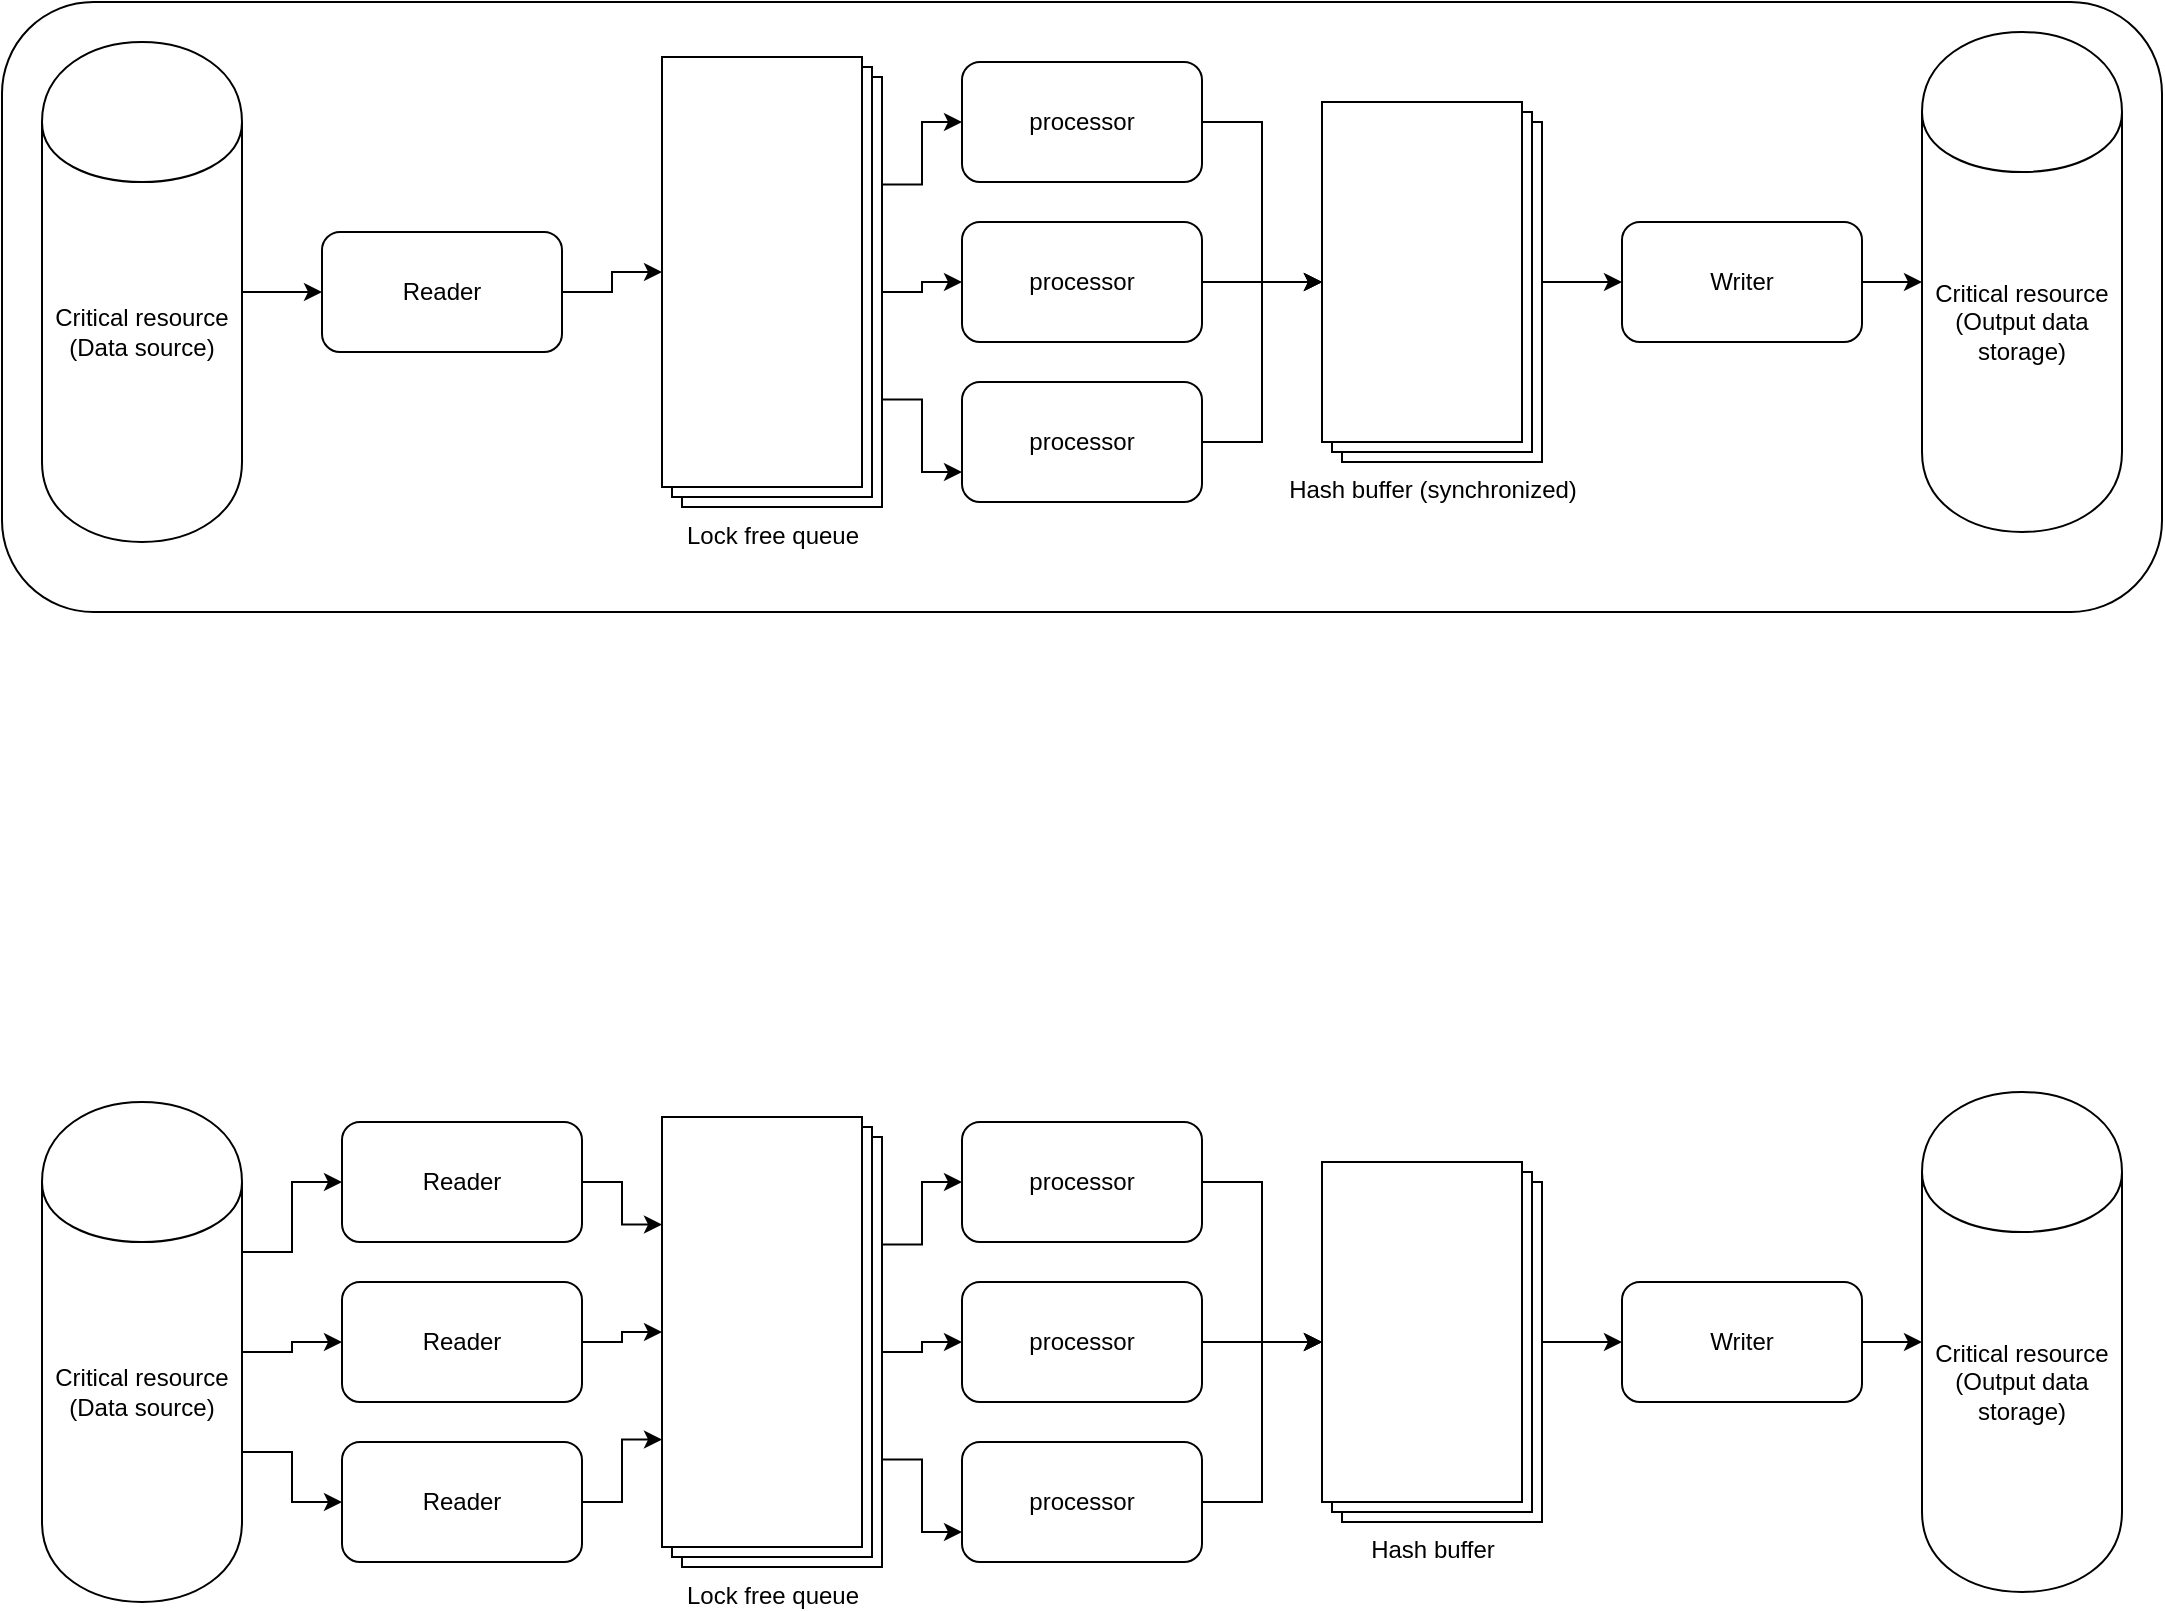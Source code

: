 <mxfile version="12.1.3" pages="1"><diagram id="s7hbl0NEhfTRc5VvQCko" name="Page-1"><mxGraphModel dx="1976" dy="911" grid="1" gridSize="10" guides="1" tooltips="1" connect="1" arrows="1" fold="1" page="1" pageScale="1" pageWidth="1169" pageHeight="827" math="0" shadow="0"><root><mxCell id="0"/><mxCell id="1" parent="0"/><mxCell id="x4zVzCck4l4xkIHYEWyn-80" value="" style="rounded=1;whiteSpace=wrap;html=1;" vertex="1" parent="1"><mxGeometry x="20" y="25" width="1080" height="305" as="geometry"/></mxCell><mxCell id="x4zVzCck4l4xkIHYEWyn-25" value="" style="edgeStyle=orthogonalEdgeStyle;rounded=0;orthogonalLoop=1;jettySize=auto;html=1;" edge="1" parent="1" source="x4zVzCck4l4xkIHYEWyn-1" target="x4zVzCck4l4xkIHYEWyn-20"><mxGeometry relative="1" as="geometry"/></mxCell><mxCell id="x4zVzCck4l4xkIHYEWyn-1" value="&lt;span style=&quot;white-space: normal&quot;&gt;Critical resource (Data source)&lt;/span&gt;" style="shape=cylinder;whiteSpace=wrap;html=1;boundedLbl=1;backgroundOutline=1;labelPosition=center;verticalLabelPosition=middle;align=center;verticalAlign=middle;" vertex="1" parent="1"><mxGeometry x="40" y="45" width="100" height="250" as="geometry"/></mxCell><mxCell id="x4zVzCck4l4xkIHYEWyn-9" value="Critical resource (Output data storage)" style="shape=cylinder;whiteSpace=wrap;html=1;boundedLbl=1;backgroundOutline=1;" vertex="1" parent="1"><mxGeometry x="980" y="40" width="100" height="250" as="geometry"/></mxCell><mxCell id="x4zVzCck4l4xkIHYEWyn-46" style="edgeStyle=orthogonalEdgeStyle;rounded=0;orthogonalLoop=1;jettySize=auto;html=1;exitX=1;exitY=0.5;exitDx=0;exitDy=0;entryX=0;entryY=0;entryDx=0;entryDy=107.5;entryPerimeter=0;" edge="1" parent="1" source="x4zVzCck4l4xkIHYEWyn-20" target="x4zVzCck4l4xkIHYEWyn-44"><mxGeometry relative="1" as="geometry"/></mxCell><mxCell id="x4zVzCck4l4xkIHYEWyn-20" value="&lt;span style=&quot;white-space: normal&quot;&gt;Reader&lt;/span&gt;" style="rounded=1;whiteSpace=wrap;html=1;" vertex="1" parent="1"><mxGeometry x="180" y="140" width="120" height="60" as="geometry"/></mxCell><mxCell id="x4zVzCck4l4xkIHYEWyn-43" value="" style="edgeStyle=orthogonalEdgeStyle;rounded=0;orthogonalLoop=1;jettySize=auto;html=1;" edge="1" parent="1" source="x4zVzCck4l4xkIHYEWyn-22" target="x4zVzCck4l4xkIHYEWyn-9"><mxGeometry relative="1" as="geometry"/></mxCell><mxCell id="x4zVzCck4l4xkIHYEWyn-22" value="Writer" style="rounded=1;whiteSpace=wrap;html=1;" vertex="1" parent="1"><mxGeometry x="830" y="135" width="120" height="60" as="geometry"/></mxCell><mxCell id="x4zVzCck4l4xkIHYEWyn-42" value="" style="edgeStyle=orthogonalEdgeStyle;rounded=0;orthogonalLoop=1;jettySize=auto;html=1;" edge="1" parent="1" source="x4zVzCck4l4xkIHYEWyn-31" target="x4zVzCck4l4xkIHYEWyn-22"><mxGeometry relative="1" as="geometry"/></mxCell><mxCell id="x4zVzCck4l4xkIHYEWyn-31" value="Hash buffer (synchronized)" style="verticalLabelPosition=bottom;verticalAlign=top;html=1;shape=mxgraph.basic.layered_rect;dx=10;outlineConnect=0;" vertex="1" parent="1"><mxGeometry x="680" y="75" width="110" height="180" as="geometry"/></mxCell><mxCell id="x4zVzCck4l4xkIHYEWyn-38" value="" style="edgeStyle=orthogonalEdgeStyle;rounded=0;orthogonalLoop=1;jettySize=auto;html=1;" edge="1" parent="1" source="x4zVzCck4l4xkIHYEWyn-32" target="x4zVzCck4l4xkIHYEWyn-31"><mxGeometry relative="1" as="geometry"/></mxCell><mxCell id="x4zVzCck4l4xkIHYEWyn-32" value="processor" style="rounded=1;whiteSpace=wrap;html=1;" vertex="1" parent="1"><mxGeometry x="500" y="55" width="120" height="60" as="geometry"/></mxCell><mxCell id="x4zVzCck4l4xkIHYEWyn-39" value="" style="edgeStyle=orthogonalEdgeStyle;rounded=0;orthogonalLoop=1;jettySize=auto;html=1;" edge="1" parent="1" source="x4zVzCck4l4xkIHYEWyn-33" target="x4zVzCck4l4xkIHYEWyn-31"><mxGeometry relative="1" as="geometry"/></mxCell><mxCell id="x4zVzCck4l4xkIHYEWyn-33" value="processor" style="rounded=1;whiteSpace=wrap;html=1;" vertex="1" parent="1"><mxGeometry x="500" y="135" width="120" height="60" as="geometry"/></mxCell><mxCell id="x4zVzCck4l4xkIHYEWyn-40" value="" style="edgeStyle=orthogonalEdgeStyle;rounded=0;orthogonalLoop=1;jettySize=auto;html=1;" edge="1" parent="1" source="x4zVzCck4l4xkIHYEWyn-34" target="x4zVzCck4l4xkIHYEWyn-31"><mxGeometry relative="1" as="geometry"/></mxCell><mxCell id="x4zVzCck4l4xkIHYEWyn-34" value="processor" style="rounded=1;whiteSpace=wrap;html=1;" vertex="1" parent="1"><mxGeometry x="500" y="215" width="120" height="60" as="geometry"/></mxCell><mxCell id="x4zVzCck4l4xkIHYEWyn-48" style="edgeStyle=orthogonalEdgeStyle;rounded=0;orthogonalLoop=1;jettySize=auto;html=1;exitX=0;exitY=0;exitDx=110;exitDy=63.75;exitPerimeter=0;entryX=0;entryY=0.5;entryDx=0;entryDy=0;" edge="1" parent="1" source="x4zVzCck4l4xkIHYEWyn-44" target="x4zVzCck4l4xkIHYEWyn-32"><mxGeometry relative="1" as="geometry"/></mxCell><mxCell id="x4zVzCck4l4xkIHYEWyn-49" style="edgeStyle=orthogonalEdgeStyle;rounded=0;orthogonalLoop=1;jettySize=auto;html=1;exitX=0;exitY=0;exitDx=110;exitDy=117.5;exitPerimeter=0;entryX=0;entryY=0.5;entryDx=0;entryDy=0;" edge="1" parent="1" source="x4zVzCck4l4xkIHYEWyn-44" target="x4zVzCck4l4xkIHYEWyn-33"><mxGeometry relative="1" as="geometry"/></mxCell><mxCell id="x4zVzCck4l4xkIHYEWyn-50" style="edgeStyle=orthogonalEdgeStyle;rounded=0;orthogonalLoop=1;jettySize=auto;html=1;exitX=0;exitY=0;exitDx=110;exitDy=171.25;exitPerimeter=0;entryX=0;entryY=0.75;entryDx=0;entryDy=0;" edge="1" parent="1" source="x4zVzCck4l4xkIHYEWyn-44" target="x4zVzCck4l4xkIHYEWyn-34"><mxGeometry relative="1" as="geometry"/></mxCell><mxCell id="x4zVzCck4l4xkIHYEWyn-44" value="Lock free queue" style="verticalLabelPosition=bottom;verticalAlign=top;html=1;shape=mxgraph.basic.layered_rect;dx=10;outlineConnect=0;" vertex="1" parent="1"><mxGeometry x="350" y="52.5" width="110" height="225" as="geometry"/></mxCell><mxCell id="x4zVzCck4l4xkIHYEWyn-51" value="" style="edgeStyle=orthogonalEdgeStyle;rounded=0;orthogonalLoop=1;jettySize=auto;html=1;" edge="1" parent="1" source="x4zVzCck4l4xkIHYEWyn-54" target="x4zVzCck4l4xkIHYEWyn-59"><mxGeometry relative="1" as="geometry"/></mxCell><mxCell id="x4zVzCck4l4xkIHYEWyn-52" style="edgeStyle=orthogonalEdgeStyle;rounded=0;orthogonalLoop=1;jettySize=auto;html=1;exitX=1;exitY=0.3;exitDx=0;exitDy=0;entryX=0;entryY=0.5;entryDx=0;entryDy=0;" edge="1" parent="1" source="x4zVzCck4l4xkIHYEWyn-54" target="x4zVzCck4l4xkIHYEWyn-57"><mxGeometry relative="1" as="geometry"/></mxCell><mxCell id="x4zVzCck4l4xkIHYEWyn-53" style="edgeStyle=orthogonalEdgeStyle;rounded=0;orthogonalLoop=1;jettySize=auto;html=1;exitX=1;exitY=0.7;exitDx=0;exitDy=0;entryX=0;entryY=0.5;entryDx=0;entryDy=0;" edge="1" parent="1" source="x4zVzCck4l4xkIHYEWyn-54" target="x4zVzCck4l4xkIHYEWyn-61"><mxGeometry relative="1" as="geometry"/></mxCell><mxCell id="x4zVzCck4l4xkIHYEWyn-54" value="&lt;span style=&quot;white-space: normal&quot;&gt;Critical resource (Data source)&lt;/span&gt;" style="shape=cylinder;whiteSpace=wrap;html=1;boundedLbl=1;backgroundOutline=1;labelPosition=center;verticalLabelPosition=middle;align=center;verticalAlign=middle;" vertex="1" parent="1"><mxGeometry x="40" y="575" width="100" height="250" as="geometry"/></mxCell><mxCell id="x4zVzCck4l4xkIHYEWyn-55" value="Critical resource (Output data storage)" style="shape=cylinder;whiteSpace=wrap;html=1;boundedLbl=1;backgroundOutline=1;" vertex="1" parent="1"><mxGeometry x="980" y="570" width="100" height="250" as="geometry"/></mxCell><mxCell id="x4zVzCck4l4xkIHYEWyn-56" value="" style="edgeStyle=orthogonalEdgeStyle;rounded=0;orthogonalLoop=1;jettySize=auto;html=1;entryX=0;entryY=0;entryDx=0;entryDy=53.75;entryPerimeter=0;" edge="1" parent="1" source="x4zVzCck4l4xkIHYEWyn-57" target="x4zVzCck4l4xkIHYEWyn-75"><mxGeometry relative="1" as="geometry"/></mxCell><mxCell id="x4zVzCck4l4xkIHYEWyn-57" value="Reader" style="rounded=1;whiteSpace=wrap;html=1;" vertex="1" parent="1"><mxGeometry x="190" y="585" width="120" height="60" as="geometry"/></mxCell><mxCell id="x4zVzCck4l4xkIHYEWyn-58" style="edgeStyle=orthogonalEdgeStyle;rounded=0;orthogonalLoop=1;jettySize=auto;html=1;exitX=1;exitY=0.5;exitDx=0;exitDy=0;entryX=0;entryY=0;entryDx=0;entryDy=107.5;entryPerimeter=0;" edge="1" parent="1" source="x4zVzCck4l4xkIHYEWyn-59" target="x4zVzCck4l4xkIHYEWyn-75"><mxGeometry relative="1" as="geometry"/></mxCell><mxCell id="x4zVzCck4l4xkIHYEWyn-59" value="&lt;span style=&quot;white-space: normal&quot;&gt;Reader&lt;/span&gt;" style="rounded=1;whiteSpace=wrap;html=1;" vertex="1" parent="1"><mxGeometry x="190" y="665" width="120" height="60" as="geometry"/></mxCell><mxCell id="x4zVzCck4l4xkIHYEWyn-60" style="edgeStyle=orthogonalEdgeStyle;rounded=0;orthogonalLoop=1;jettySize=auto;html=1;exitX=1;exitY=0.5;exitDx=0;exitDy=0;entryX=0;entryY=0;entryDx=0;entryDy=161.25;entryPerimeter=0;" edge="1" parent="1" source="x4zVzCck4l4xkIHYEWyn-61" target="x4zVzCck4l4xkIHYEWyn-75"><mxGeometry relative="1" as="geometry"/></mxCell><mxCell id="x4zVzCck4l4xkIHYEWyn-61" value="&lt;span style=&quot;white-space: normal&quot;&gt;Reader&lt;/span&gt;" style="rounded=1;whiteSpace=wrap;html=1;" vertex="1" parent="1"><mxGeometry x="190" y="745" width="120" height="60" as="geometry"/></mxCell><mxCell id="x4zVzCck4l4xkIHYEWyn-62" value="" style="edgeStyle=orthogonalEdgeStyle;rounded=0;orthogonalLoop=1;jettySize=auto;html=1;" edge="1" parent="1" source="x4zVzCck4l4xkIHYEWyn-63" target="x4zVzCck4l4xkIHYEWyn-55"><mxGeometry relative="1" as="geometry"/></mxCell><mxCell id="x4zVzCck4l4xkIHYEWyn-63" value="Writer" style="rounded=1;whiteSpace=wrap;html=1;" vertex="1" parent="1"><mxGeometry x="830" y="665" width="120" height="60" as="geometry"/></mxCell><mxCell id="x4zVzCck4l4xkIHYEWyn-64" value="" style="edgeStyle=orthogonalEdgeStyle;rounded=0;orthogonalLoop=1;jettySize=auto;html=1;" edge="1" parent="1" source="x4zVzCck4l4xkIHYEWyn-65" target="x4zVzCck4l4xkIHYEWyn-63"><mxGeometry relative="1" as="geometry"/></mxCell><mxCell id="x4zVzCck4l4xkIHYEWyn-65" value="Hash buffer" style="verticalLabelPosition=bottom;verticalAlign=top;html=1;shape=mxgraph.basic.layered_rect;dx=10;outlineConnect=0;" vertex="1" parent="1"><mxGeometry x="680" y="605" width="110" height="180" as="geometry"/></mxCell><mxCell id="x4zVzCck4l4xkIHYEWyn-66" value="" style="edgeStyle=orthogonalEdgeStyle;rounded=0;orthogonalLoop=1;jettySize=auto;html=1;" edge="1" parent="1" source="x4zVzCck4l4xkIHYEWyn-67" target="x4zVzCck4l4xkIHYEWyn-65"><mxGeometry relative="1" as="geometry"/></mxCell><mxCell id="x4zVzCck4l4xkIHYEWyn-67" value="processor" style="rounded=1;whiteSpace=wrap;html=1;" vertex="1" parent="1"><mxGeometry x="500" y="585" width="120" height="60" as="geometry"/></mxCell><mxCell id="x4zVzCck4l4xkIHYEWyn-68" value="" style="edgeStyle=orthogonalEdgeStyle;rounded=0;orthogonalLoop=1;jettySize=auto;html=1;" edge="1" parent="1" source="x4zVzCck4l4xkIHYEWyn-69" target="x4zVzCck4l4xkIHYEWyn-65"><mxGeometry relative="1" as="geometry"/></mxCell><mxCell id="x4zVzCck4l4xkIHYEWyn-69" value="processor" style="rounded=1;whiteSpace=wrap;html=1;" vertex="1" parent="1"><mxGeometry x="500" y="665" width="120" height="60" as="geometry"/></mxCell><mxCell id="x4zVzCck4l4xkIHYEWyn-70" value="" style="edgeStyle=orthogonalEdgeStyle;rounded=0;orthogonalLoop=1;jettySize=auto;html=1;" edge="1" parent="1" source="x4zVzCck4l4xkIHYEWyn-71" target="x4zVzCck4l4xkIHYEWyn-65"><mxGeometry relative="1" as="geometry"/></mxCell><mxCell id="x4zVzCck4l4xkIHYEWyn-71" value="processor" style="rounded=1;whiteSpace=wrap;html=1;" vertex="1" parent="1"><mxGeometry x="500" y="745" width="120" height="60" as="geometry"/></mxCell><mxCell id="x4zVzCck4l4xkIHYEWyn-72" style="edgeStyle=orthogonalEdgeStyle;rounded=0;orthogonalLoop=1;jettySize=auto;html=1;exitX=0;exitY=0;exitDx=110;exitDy=63.75;exitPerimeter=0;entryX=0;entryY=0.5;entryDx=0;entryDy=0;" edge="1" parent="1" source="x4zVzCck4l4xkIHYEWyn-75" target="x4zVzCck4l4xkIHYEWyn-67"><mxGeometry relative="1" as="geometry"/></mxCell><mxCell id="x4zVzCck4l4xkIHYEWyn-73" style="edgeStyle=orthogonalEdgeStyle;rounded=0;orthogonalLoop=1;jettySize=auto;html=1;exitX=0;exitY=0;exitDx=110;exitDy=117.5;exitPerimeter=0;entryX=0;entryY=0.5;entryDx=0;entryDy=0;" edge="1" parent="1" source="x4zVzCck4l4xkIHYEWyn-75" target="x4zVzCck4l4xkIHYEWyn-69"><mxGeometry relative="1" as="geometry"/></mxCell><mxCell id="x4zVzCck4l4xkIHYEWyn-74" style="edgeStyle=orthogonalEdgeStyle;rounded=0;orthogonalLoop=1;jettySize=auto;html=1;exitX=0;exitY=0;exitDx=110;exitDy=171.25;exitPerimeter=0;entryX=0;entryY=0.75;entryDx=0;entryDy=0;" edge="1" parent="1" source="x4zVzCck4l4xkIHYEWyn-75" target="x4zVzCck4l4xkIHYEWyn-71"><mxGeometry relative="1" as="geometry"/></mxCell><mxCell id="x4zVzCck4l4xkIHYEWyn-75" value="Lock free queue" style="verticalLabelPosition=bottom;verticalAlign=top;html=1;shape=mxgraph.basic.layered_rect;dx=10;outlineConnect=0;" vertex="1" parent="1"><mxGeometry x="350" y="582.5" width="110" height="225" as="geometry"/></mxCell></root></mxGraphModel></diagram></mxfile>